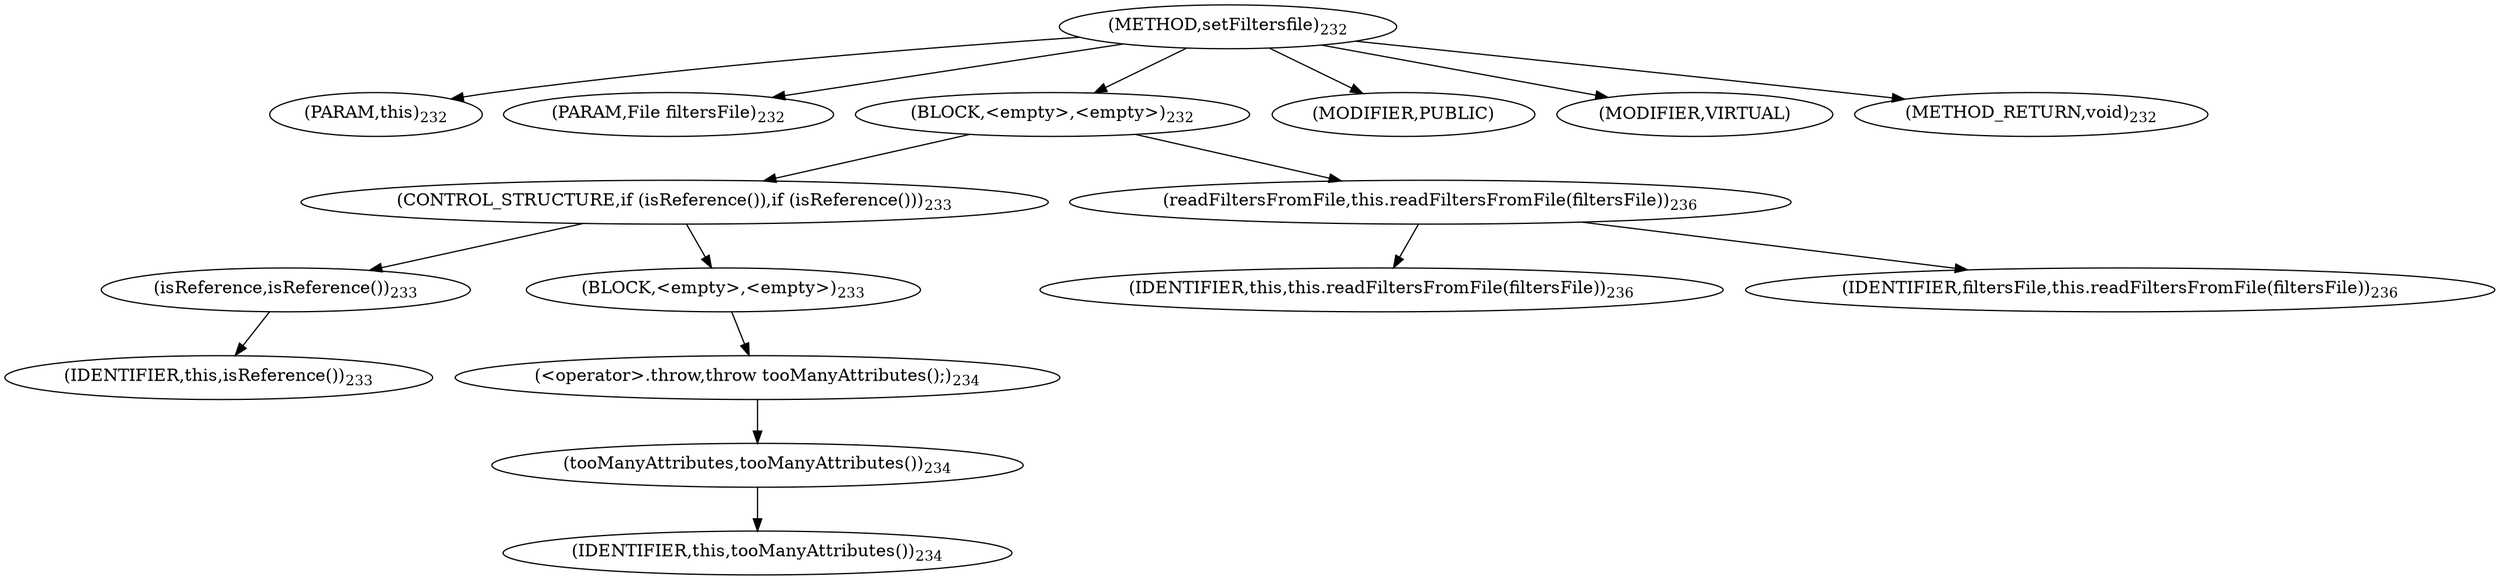 digraph "setFiltersfile" {  
"344" [label = <(METHOD,setFiltersfile)<SUB>232</SUB>> ]
"55" [label = <(PARAM,this)<SUB>232</SUB>> ]
"345" [label = <(PARAM,File filtersFile)<SUB>232</SUB>> ]
"346" [label = <(BLOCK,&lt;empty&gt;,&lt;empty&gt;)<SUB>232</SUB>> ]
"347" [label = <(CONTROL_STRUCTURE,if (isReference()),if (isReference()))<SUB>233</SUB>> ]
"348" [label = <(isReference,isReference())<SUB>233</SUB>> ]
"54" [label = <(IDENTIFIER,this,isReference())<SUB>233</SUB>> ]
"349" [label = <(BLOCK,&lt;empty&gt;,&lt;empty&gt;)<SUB>233</SUB>> ]
"350" [label = <(&lt;operator&gt;.throw,throw tooManyAttributes();)<SUB>234</SUB>> ]
"351" [label = <(tooManyAttributes,tooManyAttributes())<SUB>234</SUB>> ]
"56" [label = <(IDENTIFIER,this,tooManyAttributes())<SUB>234</SUB>> ]
"352" [label = <(readFiltersFromFile,this.readFiltersFromFile(filtersFile))<SUB>236</SUB>> ]
"57" [label = <(IDENTIFIER,this,this.readFiltersFromFile(filtersFile))<SUB>236</SUB>> ]
"353" [label = <(IDENTIFIER,filtersFile,this.readFiltersFromFile(filtersFile))<SUB>236</SUB>> ]
"354" [label = <(MODIFIER,PUBLIC)> ]
"355" [label = <(MODIFIER,VIRTUAL)> ]
"356" [label = <(METHOD_RETURN,void)<SUB>232</SUB>> ]
  "344" -> "55" 
  "344" -> "345" 
  "344" -> "346" 
  "344" -> "354" 
  "344" -> "355" 
  "344" -> "356" 
  "346" -> "347" 
  "346" -> "352" 
  "347" -> "348" 
  "347" -> "349" 
  "348" -> "54" 
  "349" -> "350" 
  "350" -> "351" 
  "351" -> "56" 
  "352" -> "57" 
  "352" -> "353" 
}
